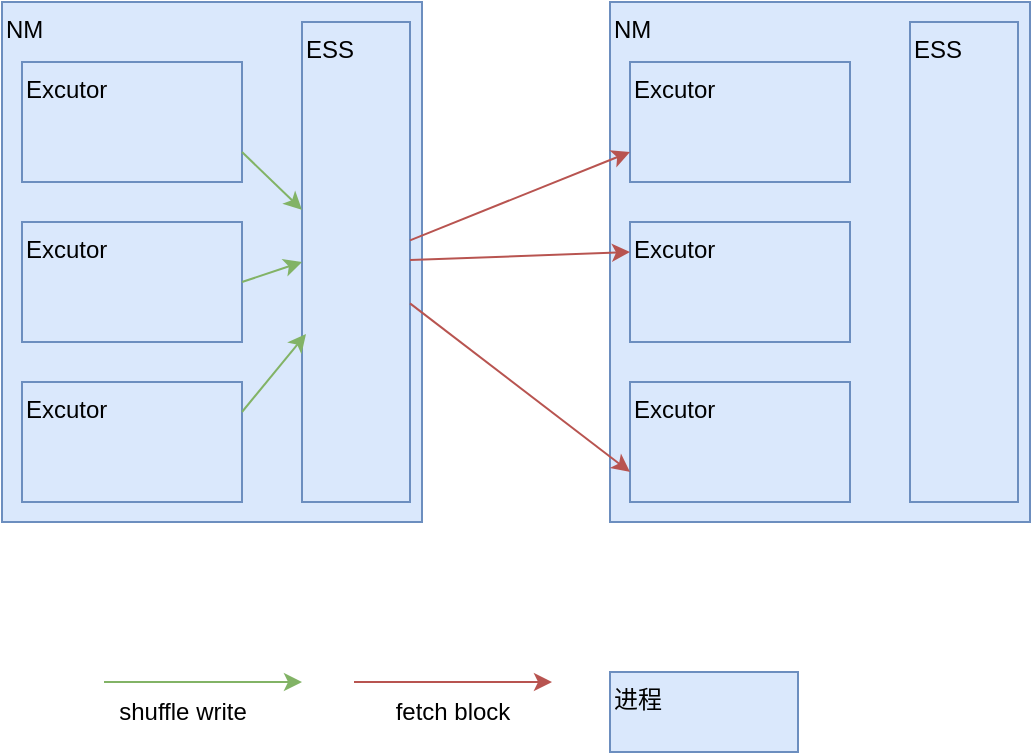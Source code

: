 <mxfile version="20.3.6" type="github">
  <diagram id="aTDV3KW-HQgzMo09ib-v" name="第 1 页">
    <mxGraphModel dx="1422" dy="762" grid="1" gridSize="10" guides="1" tooltips="1" connect="1" arrows="1" fold="1" page="1" pageScale="1" pageWidth="827" pageHeight="1169" math="0" shadow="0">
      <root>
        <mxCell id="0" />
        <mxCell id="1" parent="0" />
        <mxCell id="b5PjGYnk8FeUnuBqAoVv-5" value="NM" style="rounded=0;whiteSpace=wrap;html=1;fillColor=#dae8fc;strokeColor=#6c8ebf;verticalAlign=top;align=left;" vertex="1" parent="1">
          <mxGeometry x="110" y="230" width="210" height="260" as="geometry" />
        </mxCell>
        <mxCell id="b5PjGYnk8FeUnuBqAoVv-7" value="ESS" style="rounded=0;whiteSpace=wrap;html=1;fillColor=#dae8fc;strokeColor=#6c8ebf;verticalAlign=top;align=left;" vertex="1" parent="1">
          <mxGeometry x="260" y="240" width="54" height="240" as="geometry" />
        </mxCell>
        <mxCell id="b5PjGYnk8FeUnuBqAoVv-8" value="Excutor" style="rounded=0;whiteSpace=wrap;html=1;fillColor=#dae8fc;strokeColor=#6c8ebf;verticalAlign=top;align=left;" vertex="1" parent="1">
          <mxGeometry x="120" y="340" width="110" height="60" as="geometry" />
        </mxCell>
        <mxCell id="b5PjGYnk8FeUnuBqAoVv-9" value="Excutor" style="rounded=0;whiteSpace=wrap;html=1;fillColor=#dae8fc;strokeColor=#6c8ebf;verticalAlign=top;align=left;" vertex="1" parent="1">
          <mxGeometry x="120" y="260" width="110" height="60" as="geometry" />
        </mxCell>
        <mxCell id="b5PjGYnk8FeUnuBqAoVv-10" value="Excutor" style="rounded=0;whiteSpace=wrap;html=1;fillColor=#dae8fc;strokeColor=#6c8ebf;verticalAlign=top;align=left;" vertex="1" parent="1">
          <mxGeometry x="120" y="420" width="110" height="60" as="geometry" />
        </mxCell>
        <mxCell id="b5PjGYnk8FeUnuBqAoVv-12" value="NM" style="rounded=0;whiteSpace=wrap;html=1;fillColor=#dae8fc;strokeColor=#6c8ebf;verticalAlign=top;align=left;" vertex="1" parent="1">
          <mxGeometry x="414" y="230" width="210" height="260" as="geometry" />
        </mxCell>
        <mxCell id="b5PjGYnk8FeUnuBqAoVv-13" value="ESS" style="rounded=0;whiteSpace=wrap;html=1;fillColor=#dae8fc;strokeColor=#6c8ebf;verticalAlign=top;align=left;" vertex="1" parent="1">
          <mxGeometry x="564" y="240" width="54" height="240" as="geometry" />
        </mxCell>
        <mxCell id="b5PjGYnk8FeUnuBqAoVv-14" value="Excutor" style="rounded=0;whiteSpace=wrap;html=1;fillColor=#dae8fc;strokeColor=#6c8ebf;verticalAlign=top;align=left;" vertex="1" parent="1">
          <mxGeometry x="424" y="340" width="110" height="60" as="geometry" />
        </mxCell>
        <mxCell id="b5PjGYnk8FeUnuBqAoVv-15" value="Excutor" style="rounded=0;whiteSpace=wrap;html=1;fillColor=#dae8fc;strokeColor=#6c8ebf;verticalAlign=top;align=left;" vertex="1" parent="1">
          <mxGeometry x="424" y="260" width="110" height="60" as="geometry" />
        </mxCell>
        <mxCell id="b5PjGYnk8FeUnuBqAoVv-16" value="Excutor" style="rounded=0;whiteSpace=wrap;html=1;fillColor=#dae8fc;strokeColor=#6c8ebf;verticalAlign=top;align=left;" vertex="1" parent="1">
          <mxGeometry x="424" y="420" width="110" height="60" as="geometry" />
        </mxCell>
        <mxCell id="b5PjGYnk8FeUnuBqAoVv-17" value="" style="endArrow=classic;html=1;rounded=0;exitX=1;exitY=0.75;exitDx=0;exitDy=0;fillColor=#d5e8d4;strokeColor=#82b366;" edge="1" parent="1" source="b5PjGYnk8FeUnuBqAoVv-9" target="b5PjGYnk8FeUnuBqAoVv-7">
          <mxGeometry width="50" height="50" relative="1" as="geometry">
            <mxPoint x="300" y="560" as="sourcePoint" />
            <mxPoint x="384" y="560" as="targetPoint" />
          </mxGeometry>
        </mxCell>
        <mxCell id="b5PjGYnk8FeUnuBqAoVv-18" value="" style="endArrow=classic;html=1;rounded=0;exitX=1;exitY=0.5;exitDx=0;exitDy=0;entryX=0;entryY=0.5;entryDx=0;entryDy=0;fillColor=#d5e8d4;strokeColor=#82b366;" edge="1" parent="1" source="b5PjGYnk8FeUnuBqAoVv-8" target="b5PjGYnk8FeUnuBqAoVv-7">
          <mxGeometry width="50" height="50" relative="1" as="geometry">
            <mxPoint x="240" y="315" as="sourcePoint" />
            <mxPoint x="270" y="343.947" as="targetPoint" />
          </mxGeometry>
        </mxCell>
        <mxCell id="b5PjGYnk8FeUnuBqAoVv-19" value="" style="endArrow=classic;html=1;rounded=0;entryX=0.037;entryY=0.65;entryDx=0;entryDy=0;entryPerimeter=0;exitX=1;exitY=0.25;exitDx=0;exitDy=0;fillColor=#d5e8d4;strokeColor=#82b366;" edge="1" parent="1" source="b5PjGYnk8FeUnuBqAoVv-10" target="b5PjGYnk8FeUnuBqAoVv-7">
          <mxGeometry width="50" height="50" relative="1" as="geometry">
            <mxPoint x="390" y="420" as="sourcePoint" />
            <mxPoint x="440" y="370" as="targetPoint" />
          </mxGeometry>
        </mxCell>
        <mxCell id="b5PjGYnk8FeUnuBqAoVv-21" value="" style="endArrow=classic;html=1;rounded=0;exitX=1;exitY=0.25;exitDx=0;exitDy=0;fillColor=#d5e8d4;strokeColor=#82b366;" edge="1" parent="1">
          <mxGeometry width="50" height="50" relative="1" as="geometry">
            <mxPoint x="161" y="570" as="sourcePoint" />
            <mxPoint x="260" y="570" as="targetPoint" />
          </mxGeometry>
        </mxCell>
        <mxCell id="b5PjGYnk8FeUnuBqAoVv-22" value="shuffle write" style="text;html=1;align=center;verticalAlign=middle;resizable=0;points=[];autosize=1;strokeColor=none;fillColor=none;" vertex="1" parent="1">
          <mxGeometry x="155" y="570" width="90" height="30" as="geometry" />
        </mxCell>
        <mxCell id="b5PjGYnk8FeUnuBqAoVv-25" value="" style="endArrow=classic;html=1;rounded=0;exitX=1;exitY=0.25;exitDx=0;exitDy=0;fillColor=#f8cecc;strokeColor=#b85450;" edge="1" parent="1">
          <mxGeometry width="50" height="50" relative="1" as="geometry">
            <mxPoint x="286" y="570" as="sourcePoint" />
            <mxPoint x="385" y="570" as="targetPoint" />
          </mxGeometry>
        </mxCell>
        <mxCell id="b5PjGYnk8FeUnuBqAoVv-26" value="fetch block" style="text;html=1;align=center;verticalAlign=middle;resizable=0;points=[];autosize=1;strokeColor=none;fillColor=none;" vertex="1" parent="1">
          <mxGeometry x="295" y="570" width="80" height="30" as="geometry" />
        </mxCell>
        <mxCell id="b5PjGYnk8FeUnuBqAoVv-27" value="" style="endArrow=classic;html=1;rounded=0;fillColor=#f8cecc;strokeColor=#b85450;entryX=0;entryY=0.75;entryDx=0;entryDy=0;" edge="1" parent="1" source="b5PjGYnk8FeUnuBqAoVv-7" target="b5PjGYnk8FeUnuBqAoVv-15">
          <mxGeometry width="50" height="50" relative="1" as="geometry">
            <mxPoint x="296" y="580" as="sourcePoint" />
            <mxPoint x="395" y="580" as="targetPoint" />
          </mxGeometry>
        </mxCell>
        <mxCell id="b5PjGYnk8FeUnuBqAoVv-28" value="" style="endArrow=classic;html=1;rounded=0;fillColor=#f8cecc;strokeColor=#b85450;entryX=0;entryY=0.25;entryDx=0;entryDy=0;" edge="1" parent="1" source="b5PjGYnk8FeUnuBqAoVv-7" target="b5PjGYnk8FeUnuBqAoVv-14">
          <mxGeometry width="50" height="50" relative="1" as="geometry">
            <mxPoint x="306" y="590" as="sourcePoint" />
            <mxPoint x="405" y="590" as="targetPoint" />
          </mxGeometry>
        </mxCell>
        <mxCell id="b5PjGYnk8FeUnuBqAoVv-29" value="" style="endArrow=classic;html=1;rounded=0;fillColor=#f8cecc;strokeColor=#b85450;entryX=0;entryY=0.75;entryDx=0;entryDy=0;" edge="1" parent="1" source="b5PjGYnk8FeUnuBqAoVv-7" target="b5PjGYnk8FeUnuBqAoVv-16">
          <mxGeometry width="50" height="50" relative="1" as="geometry">
            <mxPoint x="316" y="600" as="sourcePoint" />
            <mxPoint x="415" y="600" as="targetPoint" />
          </mxGeometry>
        </mxCell>
        <mxCell id="b5PjGYnk8FeUnuBqAoVv-30" value="进程" style="rounded=0;whiteSpace=wrap;html=1;fillColor=#dae8fc;strokeColor=#6c8ebf;verticalAlign=top;align=left;" vertex="1" parent="1">
          <mxGeometry x="414" y="565" width="94" height="40" as="geometry" />
        </mxCell>
      </root>
    </mxGraphModel>
  </diagram>
</mxfile>
